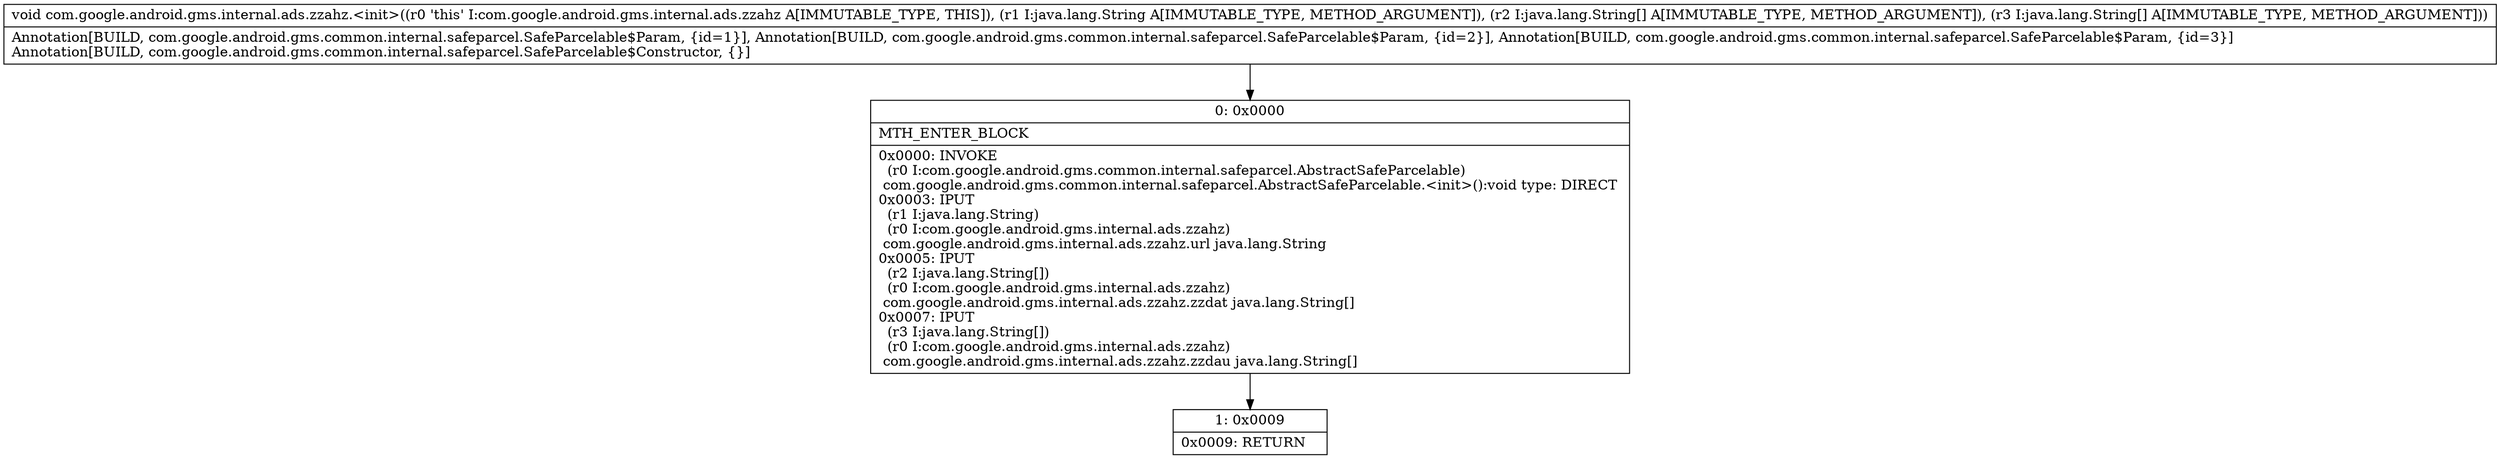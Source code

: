 digraph "CFG forcom.google.android.gms.internal.ads.zzahz.\<init\>(Ljava\/lang\/String;[Ljava\/lang\/String;[Ljava\/lang\/String;)V" {
Node_0 [shape=record,label="{0\:\ 0x0000|MTH_ENTER_BLOCK\l|0x0000: INVOKE  \l  (r0 I:com.google.android.gms.common.internal.safeparcel.AbstractSafeParcelable)\l com.google.android.gms.common.internal.safeparcel.AbstractSafeParcelable.\<init\>():void type: DIRECT \l0x0003: IPUT  \l  (r1 I:java.lang.String)\l  (r0 I:com.google.android.gms.internal.ads.zzahz)\l com.google.android.gms.internal.ads.zzahz.url java.lang.String \l0x0005: IPUT  \l  (r2 I:java.lang.String[])\l  (r0 I:com.google.android.gms.internal.ads.zzahz)\l com.google.android.gms.internal.ads.zzahz.zzdat java.lang.String[] \l0x0007: IPUT  \l  (r3 I:java.lang.String[])\l  (r0 I:com.google.android.gms.internal.ads.zzahz)\l com.google.android.gms.internal.ads.zzahz.zzdau java.lang.String[] \l}"];
Node_1 [shape=record,label="{1\:\ 0x0009|0x0009: RETURN   \l}"];
MethodNode[shape=record,label="{void com.google.android.gms.internal.ads.zzahz.\<init\>((r0 'this' I:com.google.android.gms.internal.ads.zzahz A[IMMUTABLE_TYPE, THIS]), (r1 I:java.lang.String A[IMMUTABLE_TYPE, METHOD_ARGUMENT]), (r2 I:java.lang.String[] A[IMMUTABLE_TYPE, METHOD_ARGUMENT]), (r3 I:java.lang.String[] A[IMMUTABLE_TYPE, METHOD_ARGUMENT]))  | Annotation[BUILD, com.google.android.gms.common.internal.safeparcel.SafeParcelable$Param, \{id=1\}], Annotation[BUILD, com.google.android.gms.common.internal.safeparcel.SafeParcelable$Param, \{id=2\}], Annotation[BUILD, com.google.android.gms.common.internal.safeparcel.SafeParcelable$Param, \{id=3\}]\lAnnotation[BUILD, com.google.android.gms.common.internal.safeparcel.SafeParcelable$Constructor, \{\}]\l}"];
MethodNode -> Node_0;
Node_0 -> Node_1;
}


